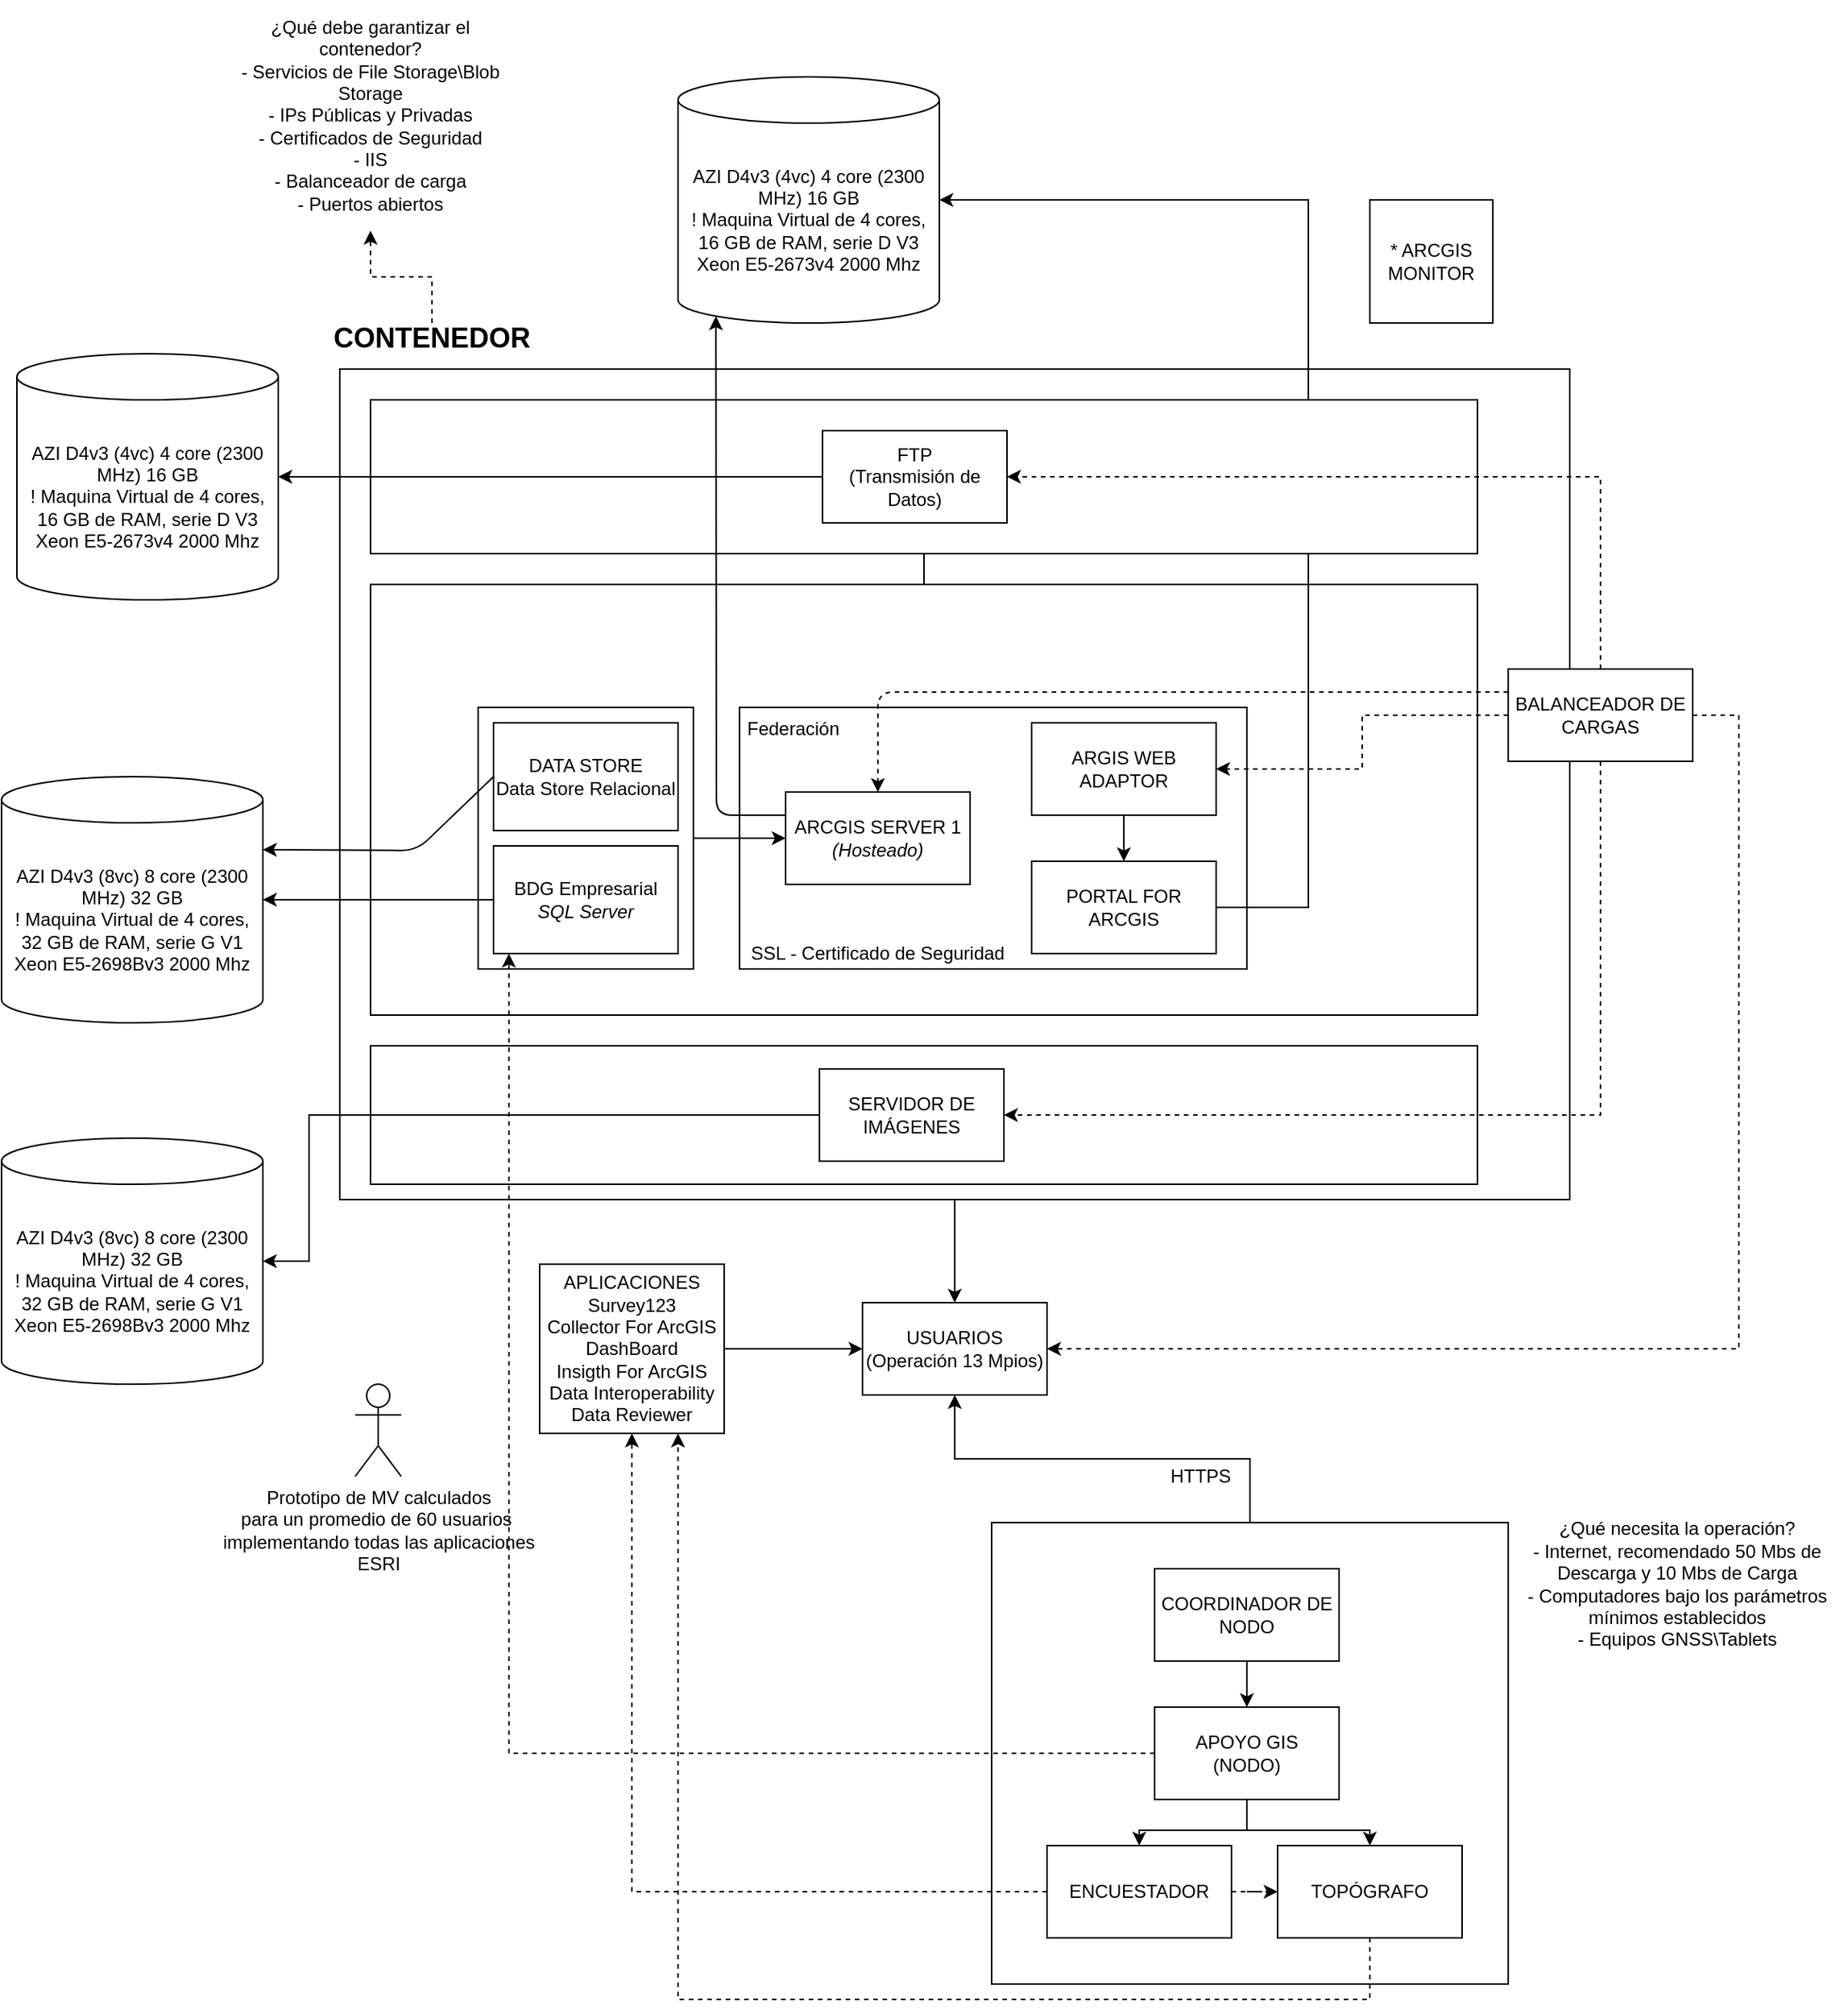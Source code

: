 <mxfile version="13.7.7" type="github">
  <diagram id="OT2ylGGXjy-A4Y0dgs6g" name="Page-1">
    <mxGraphModel dx="2235" dy="2043" grid="1" gridSize="10" guides="1" tooltips="1" connect="1" arrows="1" fold="1" page="1" pageScale="1" pageWidth="827" pageHeight="1169" math="0" shadow="0">
      <root>
        <mxCell id="0" />
        <mxCell id="1" parent="0" />
        <mxCell id="fKhNpdI1kTvp1TnhJyk3-64" style="edgeStyle=orthogonalEdgeStyle;rounded=0;orthogonalLoop=1;jettySize=auto;html=1;entryX=0.5;entryY=1;entryDx=0;entryDy=0;" edge="1" parent="1" source="fKhNpdI1kTvp1TnhJyk3-61" target="fKhNpdI1kTvp1TnhJyk3-26">
          <mxGeometry relative="1" as="geometry" />
        </mxCell>
        <mxCell id="fKhNpdI1kTvp1TnhJyk3-61" value="" style="rounded=0;whiteSpace=wrap;html=1;" vertex="1" parent="1">
          <mxGeometry x="414" y="790" width="336" height="300" as="geometry" />
        </mxCell>
        <mxCell id="fKhNpdI1kTvp1TnhJyk3-52" value="" style="whiteSpace=wrap;html=1;aspect=fixed;" vertex="1" parent="1">
          <mxGeometry x="660" y="-70" width="80" height="80" as="geometry" />
        </mxCell>
        <mxCell id="fKhNpdI1kTvp1TnhJyk3-39" style="edgeStyle=orthogonalEdgeStyle;rounded=0;orthogonalLoop=1;jettySize=auto;html=1;entryX=0.5;entryY=0;entryDx=0;entryDy=0;" edge="1" parent="1" source="fKhNpdI1kTvp1TnhJyk3-37" target="fKhNpdI1kTvp1TnhJyk3-26">
          <mxGeometry relative="1" as="geometry" />
        </mxCell>
        <mxCell id="fKhNpdI1kTvp1TnhJyk3-37" value="" style="rounded=0;whiteSpace=wrap;html=1;" vertex="1" parent="1">
          <mxGeometry x="-10" y="40" width="800" height="540" as="geometry" />
        </mxCell>
        <mxCell id="fKhNpdI1kTvp1TnhJyk3-1" value="" style="rounded=0;whiteSpace=wrap;html=1;" vertex="1" parent="1">
          <mxGeometry x="10" y="180" width="720" height="280" as="geometry" />
        </mxCell>
        <mxCell id="fKhNpdI1kTvp1TnhJyk3-17" value="" style="rounded=0;whiteSpace=wrap;html=1;" vertex="1" parent="1">
          <mxGeometry x="250" y="260" width="330" height="170" as="geometry" />
        </mxCell>
        <mxCell id="fKhNpdI1kTvp1TnhJyk3-13" style="edgeStyle=orthogonalEdgeStyle;rounded=0;orthogonalLoop=1;jettySize=auto;html=1;entryX=0;entryY=0.5;entryDx=0;entryDy=0;" edge="1" parent="1" source="fKhNpdI1kTvp1TnhJyk3-12" target="fKhNpdI1kTvp1TnhJyk3-4">
          <mxGeometry relative="1" as="geometry" />
        </mxCell>
        <mxCell id="fKhNpdI1kTvp1TnhJyk3-12" value="" style="rounded=0;whiteSpace=wrap;html=1;" vertex="1" parent="1">
          <mxGeometry x="80" y="260" width="140" height="170" as="geometry" />
        </mxCell>
        <mxCell id="fKhNpdI1kTvp1TnhJyk3-20" style="edgeStyle=orthogonalEdgeStyle;rounded=0;orthogonalLoop=1;jettySize=auto;html=1;entryX=1;entryY=0.5;entryDx=0;entryDy=0;dashed=1;" edge="1" parent="1" source="fKhNpdI1kTvp1TnhJyk3-2" target="fKhNpdI1kTvp1TnhJyk3-16">
          <mxGeometry relative="1" as="geometry" />
        </mxCell>
        <mxCell id="fKhNpdI1kTvp1TnhJyk3-73" style="edgeStyle=orthogonalEdgeStyle;rounded=0;orthogonalLoop=1;jettySize=auto;html=1;entryX=1;entryY=0.5;entryDx=0;entryDy=0;dashed=1;" edge="1" parent="1" source="fKhNpdI1kTvp1TnhJyk3-2" target="fKhNpdI1kTvp1TnhJyk3-26">
          <mxGeometry relative="1" as="geometry">
            <Array as="points">
              <mxPoint x="900" y="265" />
              <mxPoint x="900" y="677" />
            </Array>
          </mxGeometry>
        </mxCell>
        <mxCell id="fKhNpdI1kTvp1TnhJyk3-2" value="BALANCEADOR DE&lt;br&gt;CARGAS" style="rounded=0;whiteSpace=wrap;html=1;" vertex="1" parent="1">
          <mxGeometry x="750" y="235" width="120" height="60" as="geometry" />
        </mxCell>
        <mxCell id="fKhNpdI1kTvp1TnhJyk3-49" style="edgeStyle=orthogonalEdgeStyle;rounded=0;orthogonalLoop=1;jettySize=auto;html=1;entryX=1;entryY=0.5;entryDx=0;entryDy=0;entryPerimeter=0;" edge="1" parent="1" source="fKhNpdI1kTvp1TnhJyk3-3" target="fKhNpdI1kTvp1TnhJyk3-46">
          <mxGeometry relative="1" as="geometry">
            <Array as="points">
              <mxPoint x="620" y="390" />
              <mxPoint x="620" y="-70" />
            </Array>
          </mxGeometry>
        </mxCell>
        <mxCell id="fKhNpdI1kTvp1TnhJyk3-3" value="PORTAL FOR ARCGIS" style="rounded=0;whiteSpace=wrap;html=1;" vertex="1" parent="1">
          <mxGeometry x="440" y="360" width="120" height="60" as="geometry" />
        </mxCell>
        <mxCell id="fKhNpdI1kTvp1TnhJyk3-4" value="ARCGIS SERVER 1&lt;br&gt;&lt;i&gt;(Hosteado)&lt;/i&gt;" style="rounded=0;whiteSpace=wrap;html=1;" vertex="1" parent="1">
          <mxGeometry x="280" y="315" width="120" height="60" as="geometry" />
        </mxCell>
        <mxCell id="fKhNpdI1kTvp1TnhJyk3-5" value="DATA STORE&lt;br&gt;Data Store Relacional" style="rounded=0;whiteSpace=wrap;html=1;" vertex="1" parent="1">
          <mxGeometry x="90" y="270" width="120" height="70" as="geometry" />
        </mxCell>
        <mxCell id="fKhNpdI1kTvp1TnhJyk3-11" value="BDG Empresarial&lt;br&gt;&lt;i&gt;SQL Server&lt;/i&gt;" style="rounded=0;whiteSpace=wrap;html=1;" vertex="1" parent="1">
          <mxGeometry x="90" y="350" width="120" height="70" as="geometry" />
        </mxCell>
        <mxCell id="fKhNpdI1kTvp1TnhJyk3-16" value="ARGIS WEB&lt;br&gt;ADAPTOR" style="rounded=0;whiteSpace=wrap;html=1;" vertex="1" parent="1">
          <mxGeometry x="440" y="270" width="120" height="60" as="geometry" />
        </mxCell>
        <mxCell id="fKhNpdI1kTvp1TnhJyk3-18" value="Federación" style="text;html=1;strokeColor=none;fillColor=none;align=center;verticalAlign=middle;whiteSpace=wrap;rounded=0;" vertex="1" parent="1">
          <mxGeometry x="265" y="264" width="40" height="20" as="geometry" />
        </mxCell>
        <mxCell id="fKhNpdI1kTvp1TnhJyk3-19" value="" style="endArrow=classic;html=1;exitX=0.5;exitY=1;exitDx=0;exitDy=0;entryX=0.5;entryY=0;entryDx=0;entryDy=0;" edge="1" parent="1" source="fKhNpdI1kTvp1TnhJyk3-16" target="fKhNpdI1kTvp1TnhJyk3-3">
          <mxGeometry width="50" height="50" relative="1" as="geometry">
            <mxPoint x="640" y="360" as="sourcePoint" />
            <mxPoint x="690" y="310" as="targetPoint" />
          </mxGeometry>
        </mxCell>
        <mxCell id="fKhNpdI1kTvp1TnhJyk3-22" value="" style="rounded=0;whiteSpace=wrap;html=1;" vertex="1" parent="1">
          <mxGeometry x="10" y="60" width="720" height="100" as="geometry" />
        </mxCell>
        <mxCell id="fKhNpdI1kTvp1TnhJyk3-45" style="edgeStyle=orthogonalEdgeStyle;rounded=0;orthogonalLoop=1;jettySize=auto;html=1;entryX=1;entryY=0.5;entryDx=0;entryDy=0;entryPerimeter=0;" edge="1" parent="1" source="fKhNpdI1kTvp1TnhJyk3-23" target="fKhNpdI1kTvp1TnhJyk3-44">
          <mxGeometry relative="1" as="geometry" />
        </mxCell>
        <mxCell id="fKhNpdI1kTvp1TnhJyk3-23" value="FTP&lt;br&gt;(Transmisión de Datos)" style="rounded=0;whiteSpace=wrap;html=1;" vertex="1" parent="1">
          <mxGeometry x="304" y="80" width="120" height="60" as="geometry" />
        </mxCell>
        <mxCell id="fKhNpdI1kTvp1TnhJyk3-24" value="SSL - Certificado de Seguridad" style="text;html=1;strokeColor=none;fillColor=none;align=center;verticalAlign=middle;whiteSpace=wrap;rounded=0;" vertex="1" parent="1">
          <mxGeometry x="256" y="410" width="168" height="20" as="geometry" />
        </mxCell>
        <mxCell id="fKhNpdI1kTvp1TnhJyk3-25" value="" style="endArrow=none;html=1;entryX=0.5;entryY=1;entryDx=0;entryDy=0;" edge="1" parent="1" target="fKhNpdI1kTvp1TnhJyk3-22">
          <mxGeometry width="50" height="50" relative="1" as="geometry">
            <mxPoint x="370" y="180" as="sourcePoint" />
            <mxPoint x="490" y="530" as="targetPoint" />
          </mxGeometry>
        </mxCell>
        <mxCell id="fKhNpdI1kTvp1TnhJyk3-26" value="USUARIOS&lt;br&gt;(Operación 13 Mpios)" style="rounded=0;whiteSpace=wrap;html=1;" vertex="1" parent="1">
          <mxGeometry x="330" y="647" width="120" height="60" as="geometry" />
        </mxCell>
        <mxCell id="fKhNpdI1kTvp1TnhJyk3-28" value="HTTPS" style="text;html=1;strokeColor=none;fillColor=none;align=center;verticalAlign=middle;whiteSpace=wrap;rounded=0;" vertex="1" parent="1">
          <mxGeometry x="530" y="750" width="40" height="20" as="geometry" />
        </mxCell>
        <mxCell id="fKhNpdI1kTvp1TnhJyk3-30" style="edgeStyle=orthogonalEdgeStyle;rounded=0;orthogonalLoop=1;jettySize=auto;html=1;entryX=0;entryY=0.5;entryDx=0;entryDy=0;" edge="1" parent="1" source="fKhNpdI1kTvp1TnhJyk3-29" target="fKhNpdI1kTvp1TnhJyk3-26">
          <mxGeometry relative="1" as="geometry" />
        </mxCell>
        <mxCell id="fKhNpdI1kTvp1TnhJyk3-29" value="APLICACIONES&lt;br&gt;Survey123&lt;br&gt;Collector For ArcGIS&lt;br&gt;DashBoard&lt;br&gt;Insigth For ArcGIS&lt;br&gt;Data Interoperability&lt;br&gt;Data Reviewer" style="rounded=0;whiteSpace=wrap;html=1;" vertex="1" parent="1">
          <mxGeometry x="120" y="622" width="120" height="110" as="geometry" />
        </mxCell>
        <mxCell id="fKhNpdI1kTvp1TnhJyk3-31" value="" style="endArrow=classic;html=1;exitX=0;exitY=0.25;exitDx=0;exitDy=0;entryX=0.5;entryY=0;entryDx=0;entryDy=0;dashed=1;" edge="1" parent="1" source="fKhNpdI1kTvp1TnhJyk3-2" target="fKhNpdI1kTvp1TnhJyk3-4">
          <mxGeometry width="50" height="50" relative="1" as="geometry">
            <mxPoint x="540" y="250" as="sourcePoint" />
            <mxPoint x="590" y="200" as="targetPoint" />
            <Array as="points">
              <mxPoint x="340" y="250" />
            </Array>
          </mxGeometry>
        </mxCell>
        <mxCell id="fKhNpdI1kTvp1TnhJyk3-32" value="" style="rounded=0;whiteSpace=wrap;html=1;" vertex="1" parent="1">
          <mxGeometry x="10" y="480" width="720" height="90" as="geometry" />
        </mxCell>
        <mxCell id="fKhNpdI1kTvp1TnhJyk3-54" style="edgeStyle=orthogonalEdgeStyle;rounded=0;orthogonalLoop=1;jettySize=auto;html=1;" edge="1" parent="1" source="fKhNpdI1kTvp1TnhJyk3-33" target="fKhNpdI1kTvp1TnhJyk3-53">
          <mxGeometry relative="1" as="geometry">
            <Array as="points">
              <mxPoint x="-30" y="525" />
              <mxPoint x="-30" y="620" />
            </Array>
          </mxGeometry>
        </mxCell>
        <mxCell id="fKhNpdI1kTvp1TnhJyk3-33" value="SERVIDOR DE&lt;br&gt;IMÁGENES" style="rounded=0;whiteSpace=wrap;html=1;" vertex="1" parent="1">
          <mxGeometry x="302" y="495" width="120" height="60" as="geometry" />
        </mxCell>
        <mxCell id="fKhNpdI1kTvp1TnhJyk3-34" style="edgeStyle=orthogonalEdgeStyle;rounded=0;orthogonalLoop=1;jettySize=auto;html=1;entryX=1;entryY=0.5;entryDx=0;entryDy=0;dashed=1;" edge="1" parent="1" source="fKhNpdI1kTvp1TnhJyk3-2" target="fKhNpdI1kTvp1TnhJyk3-23">
          <mxGeometry relative="1" as="geometry">
            <Array as="points">
              <mxPoint x="810" y="110" />
            </Array>
          </mxGeometry>
        </mxCell>
        <mxCell id="fKhNpdI1kTvp1TnhJyk3-35" style="edgeStyle=orthogonalEdgeStyle;rounded=0;orthogonalLoop=1;jettySize=auto;html=1;exitX=0.5;exitY=1;exitDx=0;exitDy=0;entryX=1;entryY=0.5;entryDx=0;entryDy=0;dashed=1;" edge="1" parent="1" source="fKhNpdI1kTvp1TnhJyk3-2" target="fKhNpdI1kTvp1TnhJyk3-33">
          <mxGeometry relative="1" as="geometry" />
        </mxCell>
        <mxCell id="fKhNpdI1kTvp1TnhJyk3-77" style="edgeStyle=orthogonalEdgeStyle;rounded=0;orthogonalLoop=1;jettySize=auto;html=1;dashed=1;" edge="1" parent="1" source="fKhNpdI1kTvp1TnhJyk3-38" target="fKhNpdI1kTvp1TnhJyk3-75">
          <mxGeometry relative="1" as="geometry" />
        </mxCell>
        <mxCell id="fKhNpdI1kTvp1TnhJyk3-38" value="&lt;b&gt;&lt;font style=&quot;font-size: 18px&quot;&gt;CONTENEDOR&lt;/font&gt;&lt;/b&gt;" style="text;html=1;strokeColor=none;fillColor=none;align=center;verticalAlign=middle;whiteSpace=wrap;rounded=0;" vertex="1" parent="1">
          <mxGeometry x="30" y="10" width="40" height="20" as="geometry" />
        </mxCell>
        <mxCell id="fKhNpdI1kTvp1TnhJyk3-41" value="AZI D4v3 (8vc) 8 core (2300 MHz) 32 GB&lt;br&gt;! Maquina Virtual de 4 cores, 32 GB de RAM, serie G V1 Xeon E5-2698Bv3 2000 Mhz" style="shape=cylinder3;whiteSpace=wrap;html=1;boundedLbl=1;backgroundOutline=1;size=15;" vertex="1" parent="1">
          <mxGeometry x="-230" y="305" width="170" height="160" as="geometry" />
        </mxCell>
        <mxCell id="fKhNpdI1kTvp1TnhJyk3-42" value="" style="endArrow=classic;html=1;exitX=0;exitY=0.5;exitDx=0;exitDy=0;entryX=1;entryY=0.5;entryDx=0;entryDy=0;entryPerimeter=0;" edge="1" parent="1" source="fKhNpdI1kTvp1TnhJyk3-11" target="fKhNpdI1kTvp1TnhJyk3-41">
          <mxGeometry width="50" height="50" relative="1" as="geometry">
            <mxPoint x="-160" y="570" as="sourcePoint" />
            <mxPoint x="-110" y="520" as="targetPoint" />
          </mxGeometry>
        </mxCell>
        <mxCell id="fKhNpdI1kTvp1TnhJyk3-43" value="" style="endArrow=classic;html=1;exitX=0;exitY=0.5;exitDx=0;exitDy=0;entryX=1;entryY=0;entryDx=0;entryDy=47.5;entryPerimeter=0;" edge="1" parent="1" source="fKhNpdI1kTvp1TnhJyk3-5" target="fKhNpdI1kTvp1TnhJyk3-41">
          <mxGeometry width="50" height="50" relative="1" as="geometry">
            <mxPoint x="-160" y="220" as="sourcePoint" />
            <mxPoint x="-110" y="170" as="targetPoint" />
            <Array as="points">
              <mxPoint x="40" y="353" />
            </Array>
          </mxGeometry>
        </mxCell>
        <mxCell id="fKhNpdI1kTvp1TnhJyk3-44" value="AZI D4v3 (4vc) 4 core (2300 MHz) 16 GB&lt;br&gt;! Maquina Virtual de 4 cores, 16 GB de RAM, serie D V3 Xeon E5-2673v4 2000 Mhz" style="shape=cylinder3;whiteSpace=wrap;html=1;boundedLbl=1;backgroundOutline=1;size=15;" vertex="1" parent="1">
          <mxGeometry x="-220" y="30" width="170" height="160" as="geometry" />
        </mxCell>
        <mxCell id="fKhNpdI1kTvp1TnhJyk3-46" value="AZI D4v3 (4vc) 4 core (2300 MHz) 16 GB&lt;br&gt;! Maquina Virtual de 4 cores, 16 GB de RAM, serie D V3 Xeon E5-2673v4 2000 Mhz" style="shape=cylinder3;whiteSpace=wrap;html=1;boundedLbl=1;backgroundOutline=1;size=15;" vertex="1" parent="1">
          <mxGeometry x="210" y="-150" width="170" height="160" as="geometry" />
        </mxCell>
        <mxCell id="fKhNpdI1kTvp1TnhJyk3-47" value="" style="endArrow=classic;html=1;entryX=0.145;entryY=1;entryDx=0;entryDy=-4.35;entryPerimeter=0;exitX=0;exitY=0.25;exitDx=0;exitDy=0;" edge="1" parent="1" source="fKhNpdI1kTvp1TnhJyk3-4" target="fKhNpdI1kTvp1TnhJyk3-46">
          <mxGeometry width="50" height="50" relative="1" as="geometry">
            <mxPoint x="-90" y="-30" as="sourcePoint" />
            <mxPoint x="-40" y="-80" as="targetPoint" />
            <Array as="points">
              <mxPoint x="235" y="330" />
            </Array>
          </mxGeometry>
        </mxCell>
        <mxCell id="fKhNpdI1kTvp1TnhJyk3-51" value="* ARCGIS MONITOR" style="text;html=1;strokeColor=none;fillColor=none;align=center;verticalAlign=middle;whiteSpace=wrap;rounded=0;" vertex="1" parent="1">
          <mxGeometry x="680" y="-40" width="40" height="20" as="geometry" />
        </mxCell>
        <mxCell id="fKhNpdI1kTvp1TnhJyk3-53" value="AZI D4v3 (8vc) 8 core (2300 MHz) 32 GB&lt;br&gt;! Maquina Virtual de 4 cores, 32 GB de RAM, serie G V1 Xeon E5-2698Bv3 2000 Mhz" style="shape=cylinder3;whiteSpace=wrap;html=1;boundedLbl=1;backgroundOutline=1;size=15;" vertex="1" parent="1">
          <mxGeometry x="-230" y="540" width="170" height="160" as="geometry" />
        </mxCell>
        <mxCell id="fKhNpdI1kTvp1TnhJyk3-55" value="Prototipo de MV calculados&lt;br&gt;para un promedio de 60 usuarios&amp;nbsp;&lt;br&gt;implementando todas las aplicaciones&lt;br&gt;ESRI" style="shape=umlActor;verticalLabelPosition=bottom;verticalAlign=top;html=1;outlineConnect=0;" vertex="1" parent="1">
          <mxGeometry y="700" width="30" height="60" as="geometry" />
        </mxCell>
        <mxCell id="fKhNpdI1kTvp1TnhJyk3-66" style="edgeStyle=orthogonalEdgeStyle;rounded=0;orthogonalLoop=1;jettySize=auto;html=1;entryX=0.5;entryY=0;entryDx=0;entryDy=0;" edge="1" parent="1" source="fKhNpdI1kTvp1TnhJyk3-56" target="fKhNpdI1kTvp1TnhJyk3-57">
          <mxGeometry relative="1" as="geometry" />
        </mxCell>
        <mxCell id="fKhNpdI1kTvp1TnhJyk3-56" value="COORDINADOR DE NODO" style="rounded=0;whiteSpace=wrap;html=1;" vertex="1" parent="1">
          <mxGeometry x="520" y="820" width="120" height="60" as="geometry" />
        </mxCell>
        <mxCell id="fKhNpdI1kTvp1TnhJyk3-67" style="edgeStyle=orthogonalEdgeStyle;rounded=0;orthogonalLoop=1;jettySize=auto;html=1;entryX=0.5;entryY=0;entryDx=0;entryDy=0;" edge="1" parent="1" source="fKhNpdI1kTvp1TnhJyk3-57" target="fKhNpdI1kTvp1TnhJyk3-58">
          <mxGeometry relative="1" as="geometry" />
        </mxCell>
        <mxCell id="fKhNpdI1kTvp1TnhJyk3-68" style="edgeStyle=orthogonalEdgeStyle;rounded=0;orthogonalLoop=1;jettySize=auto;html=1;" edge="1" parent="1" source="fKhNpdI1kTvp1TnhJyk3-57" target="fKhNpdI1kTvp1TnhJyk3-59">
          <mxGeometry relative="1" as="geometry" />
        </mxCell>
        <mxCell id="fKhNpdI1kTvp1TnhJyk3-69" style="edgeStyle=orthogonalEdgeStyle;rounded=0;orthogonalLoop=1;jettySize=auto;html=1;dashed=1;" edge="1" parent="1" source="fKhNpdI1kTvp1TnhJyk3-57" target="fKhNpdI1kTvp1TnhJyk3-11">
          <mxGeometry relative="1" as="geometry">
            <Array as="points">
              <mxPoint x="100" y="940" />
            </Array>
          </mxGeometry>
        </mxCell>
        <mxCell id="fKhNpdI1kTvp1TnhJyk3-57" value="APOYO GIS&lt;br&gt;(NODO)" style="rounded=0;whiteSpace=wrap;html=1;" vertex="1" parent="1">
          <mxGeometry x="520" y="910" width="120" height="60" as="geometry" />
        </mxCell>
        <mxCell id="fKhNpdI1kTvp1TnhJyk3-70" style="edgeStyle=orthogonalEdgeStyle;rounded=0;orthogonalLoop=1;jettySize=auto;html=1;entryX=0.5;entryY=1;entryDx=0;entryDy=0;dashed=1;" edge="1" parent="1" source="fKhNpdI1kTvp1TnhJyk3-58" target="fKhNpdI1kTvp1TnhJyk3-29">
          <mxGeometry relative="1" as="geometry" />
        </mxCell>
        <mxCell id="fKhNpdI1kTvp1TnhJyk3-72" value="" style="edgeStyle=orthogonalEdgeStyle;rounded=0;orthogonalLoop=1;jettySize=auto;html=1;dashed=1;" edge="1" parent="1" source="fKhNpdI1kTvp1TnhJyk3-58" target="fKhNpdI1kTvp1TnhJyk3-59">
          <mxGeometry relative="1" as="geometry" />
        </mxCell>
        <mxCell id="fKhNpdI1kTvp1TnhJyk3-58" value="ENCUESTADOR" style="rounded=0;whiteSpace=wrap;html=1;" vertex="1" parent="1">
          <mxGeometry x="450" y="1000" width="120" height="60" as="geometry" />
        </mxCell>
        <mxCell id="fKhNpdI1kTvp1TnhJyk3-71" style="edgeStyle=orthogonalEdgeStyle;rounded=0;orthogonalLoop=1;jettySize=auto;html=1;entryX=0.75;entryY=1;entryDx=0;entryDy=0;dashed=1;" edge="1" parent="1" source="fKhNpdI1kTvp1TnhJyk3-59" target="fKhNpdI1kTvp1TnhJyk3-29">
          <mxGeometry relative="1" as="geometry">
            <Array as="points">
              <mxPoint x="660" y="1100" />
              <mxPoint x="210" y="1100" />
            </Array>
          </mxGeometry>
        </mxCell>
        <mxCell id="fKhNpdI1kTvp1TnhJyk3-59" value="TOPÓGRAFO" style="rounded=0;whiteSpace=wrap;html=1;" vertex="1" parent="1">
          <mxGeometry x="600" y="1000" width="120" height="60" as="geometry" />
        </mxCell>
        <mxCell id="fKhNpdI1kTvp1TnhJyk3-75" value="¿Qué debe garantizar el contenedor?&lt;br&gt;- Servicios de File Storage\Blob Storage&lt;br&gt;- IPs Públicas y Privadas&lt;br&gt;- Certificados de Seguridad&lt;br&gt;- IIS&lt;br&gt;- Balanceador de carga&lt;br&gt;- Puertos abiertos" style="text;html=1;strokeColor=none;fillColor=none;align=center;verticalAlign=middle;whiteSpace=wrap;rounded=0;" vertex="1" parent="1">
          <mxGeometry x="-80" y="-200" width="180" height="150" as="geometry" />
        </mxCell>
        <mxCell id="fKhNpdI1kTvp1TnhJyk3-78" value="¿Qué necesita la operación?&lt;br&gt;- Internet, recomendado 50 Mbs de Descarga y 10 Mbs de Carga&lt;br&gt;- Computadores bajo los parámetros mínimos establecidos&lt;br&gt;- Equipos GNSS\Tablets" style="text;html=1;strokeColor=none;fillColor=none;align=center;verticalAlign=middle;whiteSpace=wrap;rounded=0;" vertex="1" parent="1">
          <mxGeometry x="750" y="780" width="220" height="100" as="geometry" />
        </mxCell>
      </root>
    </mxGraphModel>
  </diagram>
</mxfile>
